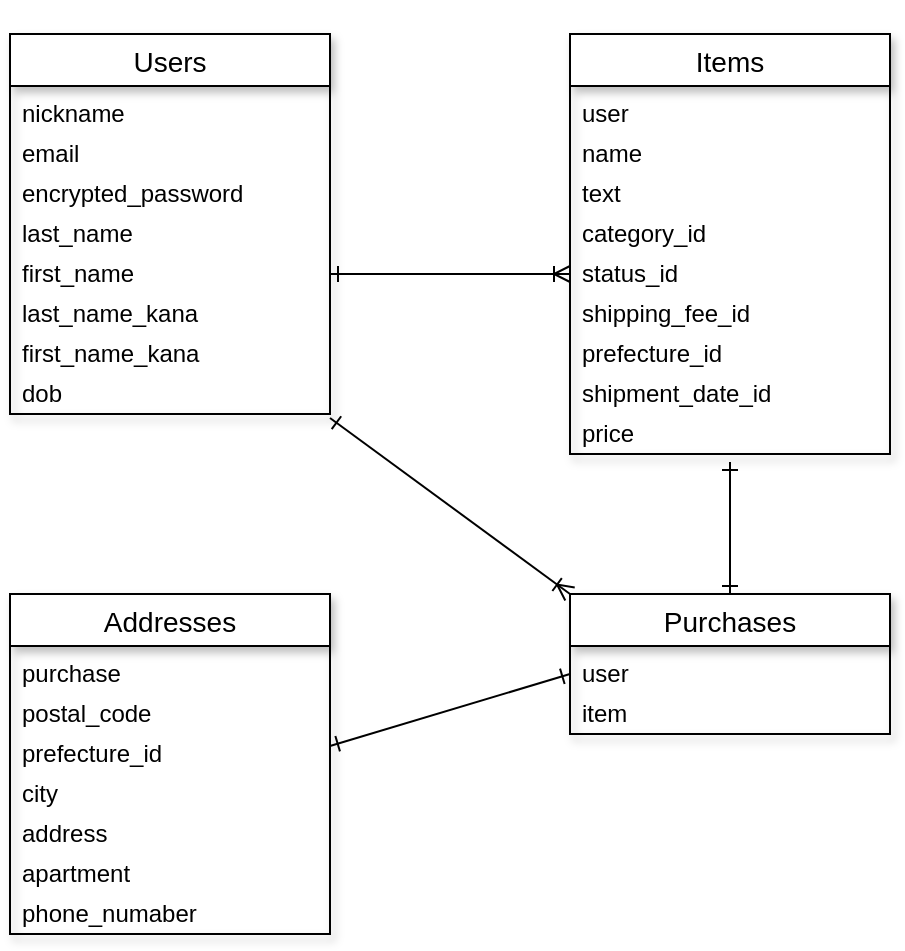 <mxfile>
    <diagram id="423jZFZPOv3O0nJ1dqOx" name="ページ1">
        <mxGraphModel dx="586" dy="541" grid="1" gridSize="10" guides="0" tooltips="1" connect="1" arrows="0" fold="1" page="1" pageScale="1" pageWidth="827" pageHeight="1169" math="0" shadow="0">
            <root>
                <mxCell id="0"/>
                <mxCell id="1" parent="0"/>
                <mxCell id="3" style="edgeStyle=none;shape=link;html=1;exitX=0;exitY=1;exitDx=0;exitDy=0;entryX=0;entryY=1;entryDx=0;entryDy=0;" edge="1" parent="1">
                    <mxGeometry relative="1" as="geometry">
                        <mxPoint x="220" y="40" as="targetPoint"/>
                        <mxPoint x="220" y="40" as="sourcePoint"/>
                    </mxGeometry>
                </mxCell>
                <mxCell id="19" value="Users" style="swimlane;fontStyle=0;childLayout=stackLayout;horizontal=1;startSize=26;horizontalStack=0;resizeParent=1;resizeParentMax=0;resizeLast=0;collapsible=1;marginBottom=0;align=center;fontSize=14;shadow=1;fillColor=default;" vertex="1" parent="1">
                    <mxGeometry x="40" y="40" width="160" height="190" as="geometry">
                        <mxRectangle x="40" y="43" width="70" height="26" as="alternateBounds"/>
                    </mxGeometry>
                </mxCell>
                <mxCell id="32" value="nickname" style="text;strokeColor=none;fillColor=none;spacingLeft=4;spacingRight=4;overflow=hidden;rotatable=0;points=[[0,0.5],[1,0.5]];portConstraint=eastwest;fontSize=12;shadow=1;" vertex="1" parent="19">
                    <mxGeometry y="26" width="160" height="20" as="geometry"/>
                </mxCell>
                <mxCell id="21" value="email" style="text;strokeColor=none;fillColor=none;spacingLeft=4;spacingRight=4;overflow=hidden;rotatable=0;points=[[0,0.5],[1,0.5]];portConstraint=eastwest;fontSize=12;shadow=1;" vertex="1" parent="19">
                    <mxGeometry y="46" width="160" height="20" as="geometry"/>
                </mxCell>
                <mxCell id="22" value="encrypted_password" style="text;strokeColor=none;fillColor=none;spacingLeft=4;spacingRight=4;overflow=hidden;rotatable=0;points=[[0,0.5],[1,0.5]];portConstraint=eastwest;fontSize=12;shadow=1;" vertex="1" parent="19">
                    <mxGeometry y="66" width="160" height="20" as="geometry"/>
                </mxCell>
                <mxCell id="124" value="last_name" style="text;strokeColor=none;fillColor=none;spacingLeft=4;spacingRight=4;overflow=hidden;rotatable=0;points=[[0,0.5],[1,0.5]];portConstraint=eastwest;fontSize=12;shadow=1;" vertex="1" parent="19">
                    <mxGeometry y="86" width="160" height="20" as="geometry"/>
                </mxCell>
                <mxCell id="126" value="first_name" style="text;strokeColor=none;fillColor=none;spacingLeft=4;spacingRight=4;overflow=hidden;rotatable=0;points=[[0,0.5],[1,0.5]];portConstraint=eastwest;fontSize=12;shadow=1;" vertex="1" parent="19">
                    <mxGeometry y="106" width="160" height="20" as="geometry"/>
                </mxCell>
                <mxCell id="129" value="last_name_kana" style="text;strokeColor=none;fillColor=none;spacingLeft=4;spacingRight=4;overflow=hidden;rotatable=0;points=[[0,0.5],[1,0.5]];portConstraint=eastwest;fontSize=12;shadow=1;" vertex="1" parent="19">
                    <mxGeometry y="126" width="160" height="20" as="geometry"/>
                </mxCell>
                <mxCell id="131" value="first_name_kana" style="text;strokeColor=none;fillColor=none;spacingLeft=4;spacingRight=4;overflow=hidden;rotatable=0;points=[[0,0.5],[1,0.5]];portConstraint=eastwest;fontSize=12;shadow=1;" vertex="1" parent="19">
                    <mxGeometry y="146" width="160" height="20" as="geometry"/>
                </mxCell>
                <mxCell id="28" value="dob" style="text;strokeColor=none;fillColor=none;spacingLeft=4;spacingRight=4;overflow=hidden;rotatable=0;points=[[0,0.5],[1,0.5]];portConstraint=eastwest;fontSize=12;shadow=1;" vertex="1" parent="19">
                    <mxGeometry y="166" width="160" height="24" as="geometry"/>
                </mxCell>
                <mxCell id="23" value="Items" style="swimlane;fontStyle=0;childLayout=stackLayout;horizontal=1;startSize=26;horizontalStack=0;resizeParent=1;resizeParentMax=0;resizeLast=0;collapsible=1;marginBottom=0;align=center;fontSize=14;shadow=1;fillColor=default;" vertex="1" parent="1">
                    <mxGeometry x="320" y="40" width="160" height="210" as="geometry"/>
                </mxCell>
                <mxCell id="134" value="user" style="text;strokeColor=none;fillColor=none;spacingLeft=4;spacingRight=4;overflow=hidden;rotatable=0;points=[[0,0.5],[1,0.5]];portConstraint=eastwest;fontSize=12;shadow=1;" vertex="1" parent="23">
                    <mxGeometry y="26" width="160" height="20" as="geometry"/>
                </mxCell>
                <mxCell id="24" value="name" style="text;strokeColor=none;fillColor=none;spacingLeft=4;spacingRight=4;overflow=hidden;rotatable=0;points=[[0,0.5],[1,0.5]];portConstraint=eastwest;fontSize=12;shadow=1;" vertex="1" parent="23">
                    <mxGeometry y="46" width="160" height="20" as="geometry"/>
                </mxCell>
                <mxCell id="25" value="text" style="text;strokeColor=none;fillColor=none;spacingLeft=4;spacingRight=4;overflow=hidden;rotatable=0;points=[[0,0.5],[1,0.5]];portConstraint=eastwest;fontSize=12;shadow=1;" vertex="1" parent="23">
                    <mxGeometry y="66" width="160" height="20" as="geometry"/>
                </mxCell>
                <mxCell id="120" value="category_id" style="text;strokeColor=none;fillColor=none;spacingLeft=4;spacingRight=4;overflow=hidden;rotatable=0;points=[[0,0.5],[1,0.5]];portConstraint=eastwest;fontSize=12;shadow=1;" vertex="1" parent="23">
                    <mxGeometry y="86" width="160" height="20" as="geometry"/>
                </mxCell>
                <mxCell id="118" value="status_id" style="text;strokeColor=none;fillColor=none;spacingLeft=4;spacingRight=4;overflow=hidden;rotatable=0;points=[[0,0.5],[1,0.5]];portConstraint=eastwest;fontSize=12;shadow=1;" vertex="1" parent="23">
                    <mxGeometry y="106" width="160" height="20" as="geometry"/>
                </mxCell>
                <mxCell id="122" value="shipping_fee_id" style="text;strokeColor=none;fillColor=none;spacingLeft=4;spacingRight=4;overflow=hidden;rotatable=0;points=[[0,0.5],[1,0.5]];portConstraint=eastwest;fontSize=12;shadow=1;" vertex="1" parent="23">
                    <mxGeometry y="126" width="160" height="20" as="geometry"/>
                </mxCell>
                <mxCell id="121" value="prefecture_id" style="text;strokeColor=none;fillColor=none;spacingLeft=4;spacingRight=4;overflow=hidden;rotatable=0;points=[[0,0.5],[1,0.5]];portConstraint=eastwest;fontSize=12;shadow=1;" vertex="1" parent="23">
                    <mxGeometry y="146" width="160" height="20" as="geometry"/>
                </mxCell>
                <mxCell id="125" value="shipment_date_id" style="text;strokeColor=none;fillColor=none;spacingLeft=4;spacingRight=4;overflow=hidden;rotatable=0;points=[[0,0.5],[1,0.5]];portConstraint=eastwest;fontSize=12;shadow=1;" vertex="1" parent="23">
                    <mxGeometry y="166" width="160" height="20" as="geometry"/>
                </mxCell>
                <mxCell id="26" value="price" style="text;strokeColor=none;fillColor=none;spacingLeft=4;spacingRight=4;overflow=hidden;rotatable=0;points=[[0,0.5],[1,0.5]];portConstraint=eastwest;fontSize=12;shadow=1;" vertex="1" parent="23">
                    <mxGeometry y="186" width="160" height="24" as="geometry"/>
                </mxCell>
                <mxCell id="35" value="Addresses" style="swimlane;fontStyle=0;childLayout=stackLayout;horizontal=1;startSize=26;horizontalStack=0;resizeParent=1;resizeParentMax=0;resizeLast=0;collapsible=1;marginBottom=0;align=center;fontSize=14;shadow=1;fillColor=default;" vertex="1" parent="1">
                    <mxGeometry x="40" y="320" width="160" height="170" as="geometry"/>
                </mxCell>
                <mxCell id="156" value="purchase" style="text;strokeColor=none;fillColor=none;spacingLeft=4;spacingRight=4;overflow=hidden;rotatable=0;points=[[0,0.5],[1,0.5]];portConstraint=eastwest;fontSize=12;shadow=1;" vertex="1" parent="35">
                    <mxGeometry y="26" width="160" height="20" as="geometry"/>
                </mxCell>
                <mxCell id="30" value="postal_code" style="text;strokeColor=none;fillColor=none;spacingLeft=4;spacingRight=4;overflow=hidden;rotatable=0;points=[[0,0.5],[1,0.5]];portConstraint=eastwest;fontSize=12;shadow=1;" vertex="1" parent="35">
                    <mxGeometry y="46" width="160" height="20" as="geometry"/>
                </mxCell>
                <mxCell id="37" value="prefecture_id" style="text;strokeColor=none;fillColor=none;spacingLeft=4;spacingRight=4;overflow=hidden;rotatable=0;points=[[0,0.5],[1,0.5]];portConstraint=eastwest;fontSize=12;shadow=1;" vertex="1" parent="35">
                    <mxGeometry y="66" width="160" height="20" as="geometry"/>
                </mxCell>
                <mxCell id="138" value="city" style="text;strokeColor=none;fillColor=none;spacingLeft=4;spacingRight=4;overflow=hidden;rotatable=0;points=[[0,0.5],[1,0.5]];portConstraint=eastwest;fontSize=12;shadow=1;" vertex="1" parent="35">
                    <mxGeometry y="86" width="160" height="20" as="geometry"/>
                </mxCell>
                <mxCell id="38" value="address" style="text;strokeColor=none;fillColor=none;spacingLeft=4;spacingRight=4;overflow=hidden;rotatable=0;points=[[0,0.5],[1,0.5]];portConstraint=eastwest;fontSize=12;shadow=1;" vertex="1" parent="35">
                    <mxGeometry y="106" width="160" height="20" as="geometry"/>
                </mxCell>
                <mxCell id="133" value="apartment" style="text;strokeColor=none;fillColor=none;spacingLeft=4;spacingRight=4;overflow=hidden;rotatable=0;points=[[0,0.5],[1,0.5]];portConstraint=eastwest;fontSize=12;shadow=1;" vertex="1" parent="35">
                    <mxGeometry y="126" width="160" height="20" as="geometry"/>
                </mxCell>
                <mxCell id="135" value="phone_numaber" style="text;strokeColor=none;fillColor=none;spacingLeft=4;spacingRight=4;overflow=hidden;rotatable=0;points=[[0,0.5],[1,0.5]];portConstraint=eastwest;fontSize=12;shadow=1;" vertex="1" parent="35">
                    <mxGeometry y="146" width="160" height="24" as="geometry"/>
                </mxCell>
                <mxCell id="48" value="" style="line;strokeWidth=1;rotatable=0;dashed=0;labelPosition=right;align=left;verticalAlign=middle;spacingTop=0;spacingLeft=6;points=[];portConstraint=eastwest;shadow=1;fontSize=10;fillColor=default;strokeColor=none;" vertex="1" parent="1">
                    <mxGeometry x="200" y="106" width="120" height="10" as="geometry"/>
                </mxCell>
                <mxCell id="146" style="edgeStyle=none;jumpSize=10;html=1;fontSize=10;startArrow=ERone;startFill=0;endArrow=ERoneToMany;endFill=0;strokeWidth=1;" edge="1" parent="1">
                    <mxGeometry relative="1" as="geometry">
                        <mxPoint x="200" y="160" as="sourcePoint"/>
                        <mxPoint x="320" y="160" as="targetPoint"/>
                    </mxGeometry>
                </mxCell>
                <mxCell id="152" style="edgeStyle=none;jumpSize=10;html=1;exitX=0.5;exitY=0;exitDx=0;exitDy=0;entryX=0.5;entryY=1.167;entryDx=0;entryDy=0;entryPerimeter=0;fontSize=10;startArrow=ERone;startFill=0;endArrow=ERone;endFill=0;strokeWidth=1;" edge="1" parent="1" source="148" target="26">
                    <mxGeometry relative="1" as="geometry"/>
                </mxCell>
                <mxCell id="154" style="edgeStyle=none;jumpSize=10;html=1;exitX=0;exitY=0;exitDx=0;exitDy=0;entryX=1;entryY=1.083;entryDx=0;entryDy=0;entryPerimeter=0;fontSize=10;startArrow=ERoneToMany;startFill=0;endArrow=ERone;endFill=0;strokeWidth=1;" edge="1" parent="1" source="148" target="28">
                    <mxGeometry relative="1" as="geometry"/>
                </mxCell>
                <mxCell id="148" value="Purchases" style="swimlane;fontStyle=0;childLayout=stackLayout;horizontal=1;startSize=26;horizontalStack=0;resizeParent=1;resizeParentMax=0;resizeLast=0;collapsible=1;marginBottom=0;align=center;fontSize=14;shadow=1;fillColor=default;" vertex="1" parent="1">
                    <mxGeometry x="320" y="320" width="160" height="70" as="geometry"/>
                </mxCell>
                <mxCell id="149" value="user" style="text;strokeColor=none;fillColor=none;spacingLeft=4;spacingRight=4;overflow=hidden;rotatable=0;points=[[0,0.5],[1,0.5]];portConstraint=eastwest;fontSize=12;shadow=1;" vertex="1" parent="148">
                    <mxGeometry y="26" width="160" height="20" as="geometry"/>
                </mxCell>
                <mxCell id="150" value="item" style="text;strokeColor=none;fillColor=none;spacingLeft=4;spacingRight=4;overflow=hidden;rotatable=0;points=[[0,0.5],[1,0.5]];portConstraint=eastwest;fontSize=12;shadow=1;" vertex="1" parent="148">
                    <mxGeometry y="46" width="160" height="24" as="geometry"/>
                </mxCell>
                <mxCell id="153" style="edgeStyle=none;jumpSize=10;html=1;exitX=1;exitY=0.5;exitDx=0;exitDy=0;fontSize=10;startArrow=ERone;startFill=0;endArrow=ERone;endFill=0;strokeWidth=1;" edge="1" parent="1" source="37">
                    <mxGeometry relative="1" as="geometry">
                        <mxPoint x="320" y="360" as="targetPoint"/>
                    </mxGeometry>
                </mxCell>
            </root>
        </mxGraphModel>
    </diagram>
</mxfile>